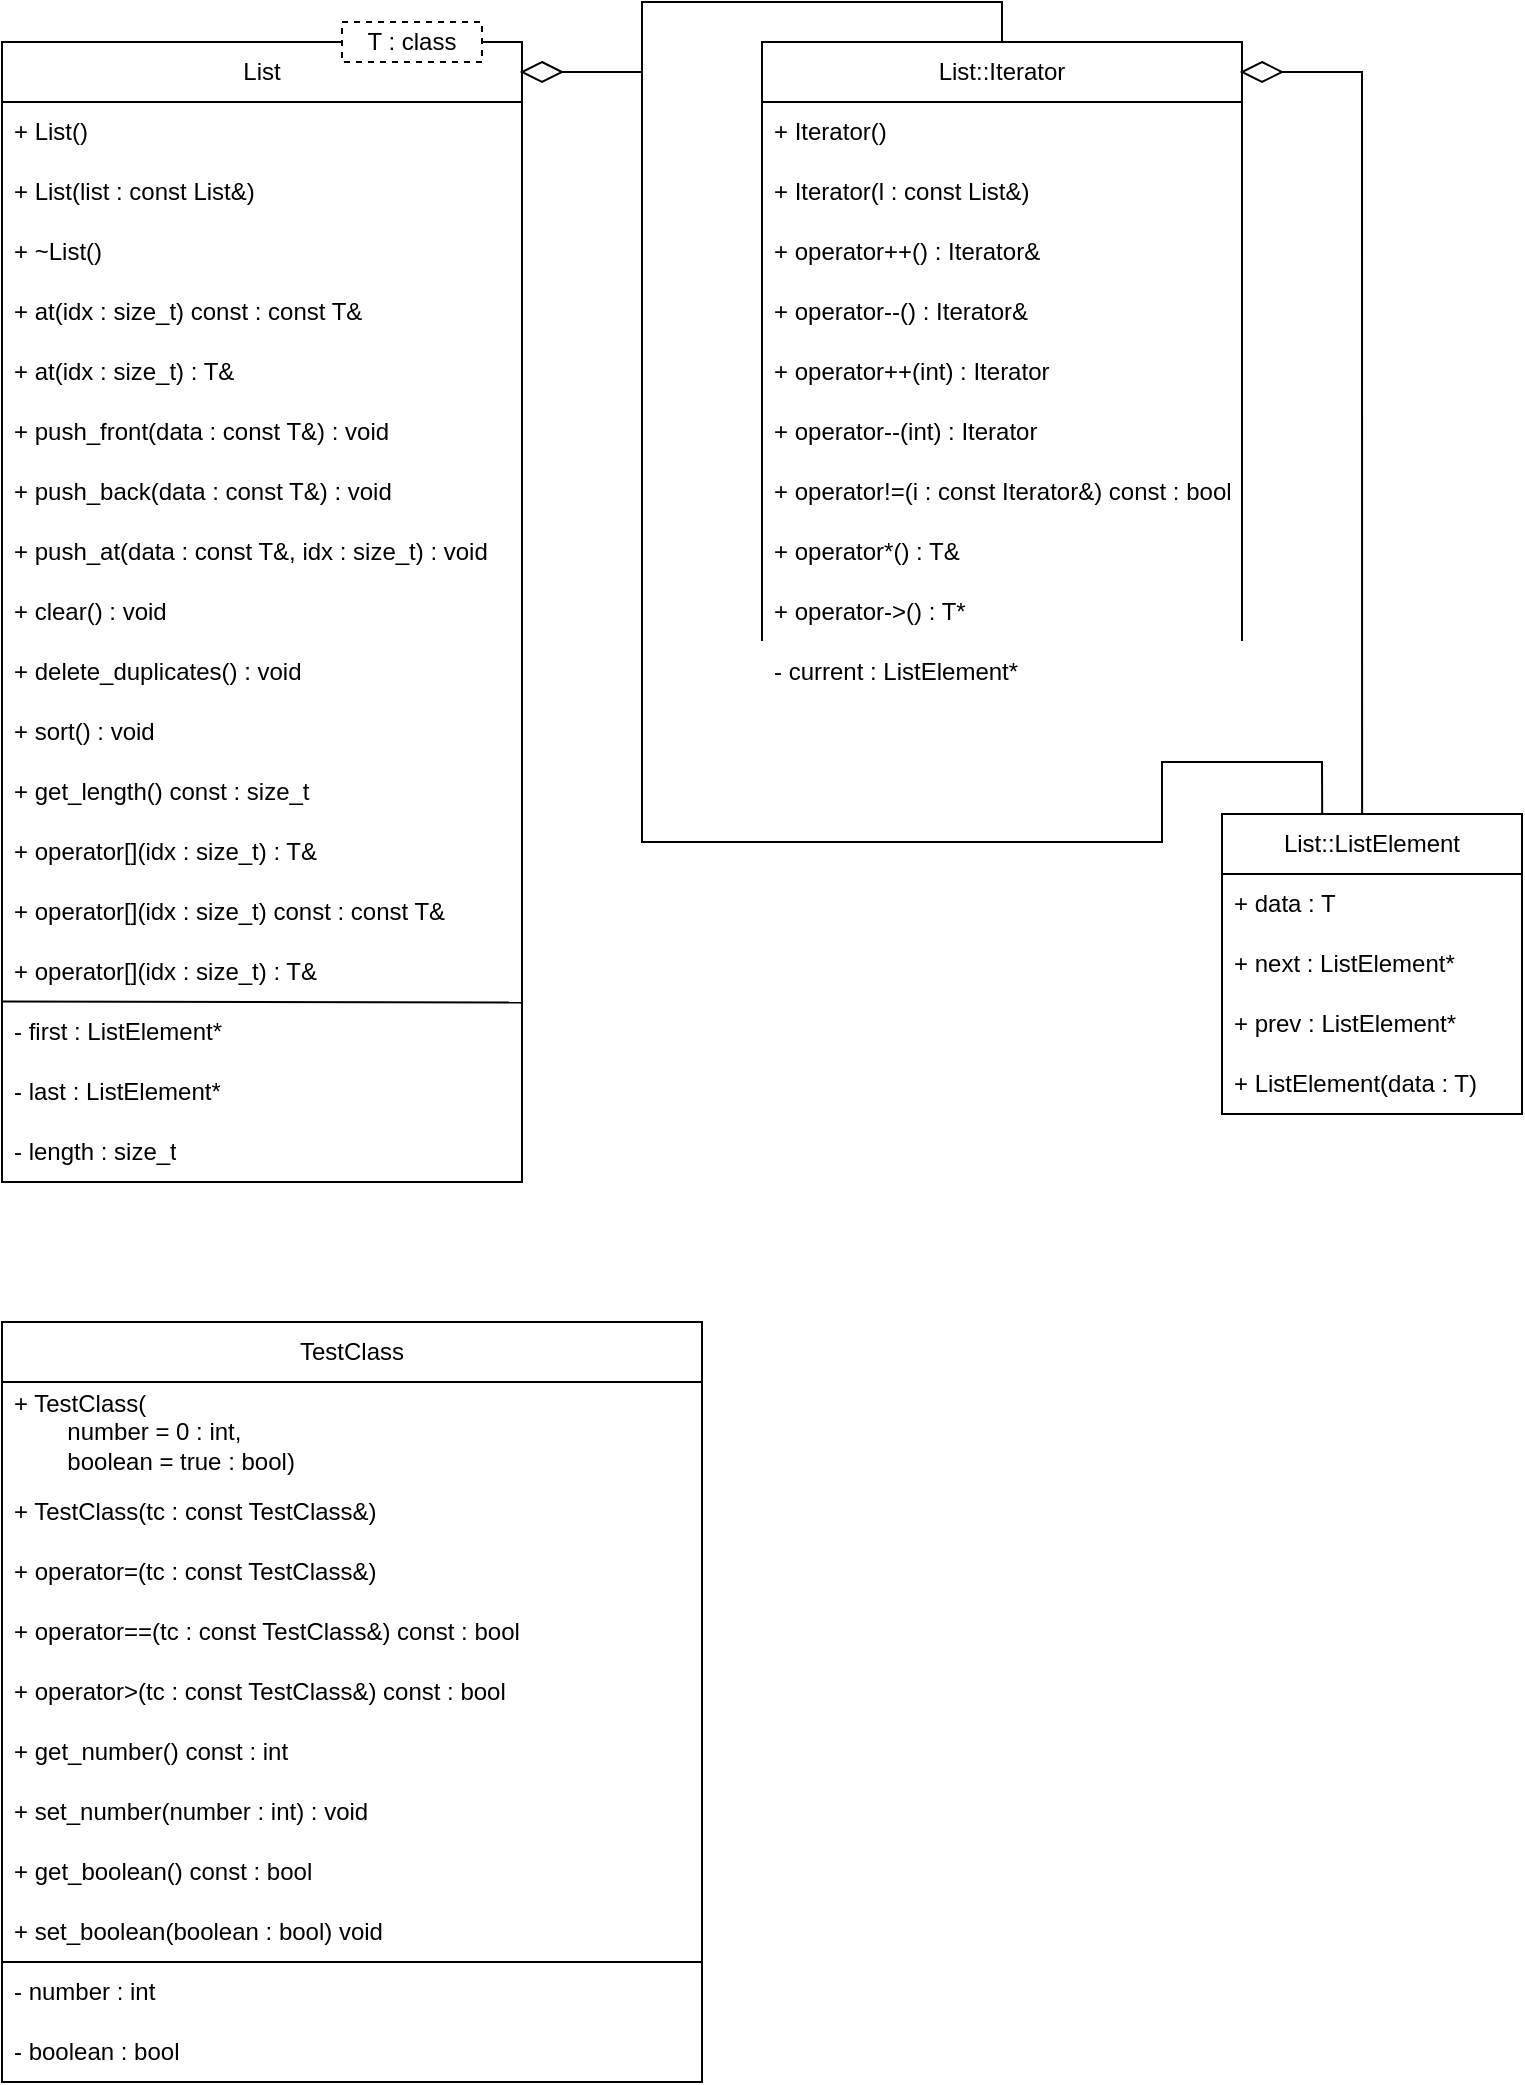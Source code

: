 <mxfile version="24.2.5" type="device">
  <diagram id="C5RBs43oDa-KdzZeNtuy" name="Page-1">
    <mxGraphModel dx="677" dy="1575" grid="1" gridSize="10" guides="1" tooltips="1" connect="1" arrows="1" fold="1" page="1" pageScale="1" pageWidth="827" pageHeight="1169" math="0" shadow="0">
      <root>
        <mxCell id="WIyWlLk6GJQsqaUBKTNV-0" />
        <mxCell id="WIyWlLk6GJQsqaUBKTNV-1" parent="WIyWlLk6GJQsqaUBKTNV-0" />
        <mxCell id="JZAef9PKzk7lq3wsr4PK-3" value="List" style="swimlane;fontStyle=0;childLayout=stackLayout;horizontal=1;startSize=30;horizontalStack=0;resizeParent=1;resizeParentMax=0;resizeLast=0;collapsible=1;marginBottom=0;whiteSpace=wrap;html=1;" parent="WIyWlLk6GJQsqaUBKTNV-1" vertex="1">
          <mxGeometry x="40" y="-1120" width="260" height="570" as="geometry">
            <mxRectangle x="40" y="-1120" width="60" height="30" as="alternateBounds" />
          </mxGeometry>
        </mxCell>
        <mxCell id="JZAef9PKzk7lq3wsr4PK-6" value="+ List()" style="text;strokeColor=none;fillColor=none;align=left;verticalAlign=middle;spacingLeft=4;spacingRight=4;overflow=hidden;points=[[0,0.5],[1,0.5]];portConstraint=eastwest;rotatable=0;whiteSpace=wrap;html=1;" parent="JZAef9PKzk7lq3wsr4PK-3" vertex="1">
          <mxGeometry y="30" width="260" height="30" as="geometry" />
        </mxCell>
        <mxCell id="JZAef9PKzk7lq3wsr4PK-7" value="+ List(list : const List&amp;amp;)" style="text;strokeColor=none;fillColor=none;align=left;verticalAlign=middle;spacingLeft=4;spacingRight=4;overflow=hidden;points=[[0,0.5],[1,0.5]];portConstraint=eastwest;rotatable=0;whiteSpace=wrap;html=1;" parent="JZAef9PKzk7lq3wsr4PK-3" vertex="1">
          <mxGeometry y="60" width="260" height="30" as="geometry" />
        </mxCell>
        <mxCell id="JZAef9PKzk7lq3wsr4PK-8" value="+ ~List()" style="text;strokeColor=none;fillColor=none;align=left;verticalAlign=middle;spacingLeft=4;spacingRight=4;overflow=hidden;points=[[0,0.5],[1,0.5]];portConstraint=eastwest;rotatable=0;whiteSpace=wrap;html=1;" parent="JZAef9PKzk7lq3wsr4PK-3" vertex="1">
          <mxGeometry y="90" width="260" height="30" as="geometry" />
        </mxCell>
        <mxCell id="JZAef9PKzk7lq3wsr4PK-10" value="+ at(idx : size_t) const : const T&amp;amp;" style="text;strokeColor=none;fillColor=none;align=left;verticalAlign=middle;spacingLeft=4;spacingRight=4;overflow=hidden;points=[[0,0.5],[1,0.5]];portConstraint=eastwest;rotatable=0;whiteSpace=wrap;html=1;" parent="JZAef9PKzk7lq3wsr4PK-3" vertex="1">
          <mxGeometry y="120" width="260" height="30" as="geometry" />
        </mxCell>
        <mxCell id="JZAef9PKzk7lq3wsr4PK-12" value="+ at(idx : size_t) : T&amp;amp;" style="text;strokeColor=none;fillColor=none;align=left;verticalAlign=middle;spacingLeft=4;spacingRight=4;overflow=hidden;points=[[0,0.5],[1,0.5]];portConstraint=eastwest;rotatable=0;whiteSpace=wrap;html=1;" parent="JZAef9PKzk7lq3wsr4PK-3" vertex="1">
          <mxGeometry y="150" width="260" height="30" as="geometry" />
        </mxCell>
        <mxCell id="JZAef9PKzk7lq3wsr4PK-13" value="+ push_front(data : const T&amp;amp;) : void" style="text;strokeColor=none;fillColor=none;align=left;verticalAlign=middle;spacingLeft=4;spacingRight=4;overflow=hidden;points=[[0,0.5],[1,0.5]];portConstraint=eastwest;rotatable=0;whiteSpace=wrap;html=1;" parent="JZAef9PKzk7lq3wsr4PK-3" vertex="1">
          <mxGeometry y="180" width="260" height="30" as="geometry" />
        </mxCell>
        <mxCell id="JZAef9PKzk7lq3wsr4PK-14" value="+ push_back(data : const T&amp;amp;) : void" style="text;strokeColor=none;fillColor=none;align=left;verticalAlign=middle;spacingLeft=4;spacingRight=4;overflow=hidden;points=[[0,0.5],[1,0.5]];portConstraint=eastwest;rotatable=0;whiteSpace=wrap;html=1;" parent="JZAef9PKzk7lq3wsr4PK-3" vertex="1">
          <mxGeometry y="210" width="260" height="30" as="geometry" />
        </mxCell>
        <mxCell id="JZAef9PKzk7lq3wsr4PK-15" value="+ push_at(data : const T&amp;amp;, idx : size_t) : void" style="text;strokeColor=none;fillColor=none;align=left;verticalAlign=middle;spacingLeft=4;spacingRight=4;overflow=hidden;points=[[0,0.5],[1,0.5]];portConstraint=eastwest;rotatable=0;whiteSpace=wrap;html=1;" parent="JZAef9PKzk7lq3wsr4PK-3" vertex="1">
          <mxGeometry y="240" width="260" height="30" as="geometry" />
        </mxCell>
        <mxCell id="JZAef9PKzk7lq3wsr4PK-17" value="+ clear() : void" style="text;strokeColor=none;fillColor=none;align=left;verticalAlign=middle;spacingLeft=4;spacingRight=4;overflow=hidden;points=[[0,0.5],[1,0.5]];portConstraint=eastwest;rotatable=0;whiteSpace=wrap;html=1;" parent="JZAef9PKzk7lq3wsr4PK-3" vertex="1">
          <mxGeometry y="270" width="260" height="30" as="geometry" />
        </mxCell>
        <mxCell id="JZAef9PKzk7lq3wsr4PK-18" value="+ delete_duplicates() : void" style="text;strokeColor=none;fillColor=none;align=left;verticalAlign=middle;spacingLeft=4;spacingRight=4;overflow=hidden;points=[[0,0.5],[1,0.5]];portConstraint=eastwest;rotatable=0;whiteSpace=wrap;html=1;" parent="JZAef9PKzk7lq3wsr4PK-3" vertex="1">
          <mxGeometry y="300" width="260" height="30" as="geometry" />
        </mxCell>
        <mxCell id="JZAef9PKzk7lq3wsr4PK-19" value="+ sort() : void" style="text;strokeColor=none;fillColor=none;align=left;verticalAlign=middle;spacingLeft=4;spacingRight=4;overflow=hidden;points=[[0,0.5],[1,0.5]];portConstraint=eastwest;rotatable=0;whiteSpace=wrap;html=1;" parent="JZAef9PKzk7lq3wsr4PK-3" vertex="1">
          <mxGeometry y="330" width="260" height="30" as="geometry" />
        </mxCell>
        <mxCell id="JZAef9PKzk7lq3wsr4PK-20" value="+ get_length() const : size_t" style="text;strokeColor=none;fillColor=none;align=left;verticalAlign=middle;spacingLeft=4;spacingRight=4;overflow=hidden;points=[[0,0.5],[1,0.5]];portConstraint=eastwest;rotatable=0;whiteSpace=wrap;html=1;" parent="JZAef9PKzk7lq3wsr4PK-3" vertex="1">
          <mxGeometry y="360" width="260" height="30" as="geometry" />
        </mxCell>
        <mxCell id="JZAef9PKzk7lq3wsr4PK-21" value="+ operator[](idx : size_t) : T&amp;amp;" style="text;strokeColor=none;fillColor=none;align=left;verticalAlign=middle;spacingLeft=4;spacingRight=4;overflow=hidden;points=[[0,0.5],[1,0.5]];portConstraint=eastwest;rotatable=0;whiteSpace=wrap;html=1;" parent="JZAef9PKzk7lq3wsr4PK-3" vertex="1">
          <mxGeometry y="390" width="260" height="30" as="geometry" />
        </mxCell>
        <mxCell id="JZAef9PKzk7lq3wsr4PK-22" value="+ operator[](idx : size_t) const : const T&amp;amp;" style="text;strokeColor=none;fillColor=none;align=left;verticalAlign=middle;spacingLeft=4;spacingRight=4;overflow=hidden;points=[[0,0.5],[1,0.5]];portConstraint=eastwest;rotatable=0;whiteSpace=wrap;html=1;" parent="JZAef9PKzk7lq3wsr4PK-3" vertex="1">
          <mxGeometry y="420" width="260" height="30" as="geometry" />
        </mxCell>
        <mxCell id="JZAef9PKzk7lq3wsr4PK-23" value="+ operator[](idx : size_t) : T&amp;amp;" style="text;strokeColor=none;fillColor=none;align=left;verticalAlign=middle;spacingLeft=4;spacingRight=4;overflow=hidden;points=[[0,0.5],[1,0.5]];portConstraint=eastwest;rotatable=0;whiteSpace=wrap;html=1;" parent="JZAef9PKzk7lq3wsr4PK-3" vertex="1">
          <mxGeometry y="450" width="260" height="30" as="geometry" />
        </mxCell>
        <mxCell id="JZAef9PKzk7lq3wsr4PK-30" value="" style="endArrow=none;html=1;rounded=0;exitX=0;exitY=-0.008;exitDx=0;exitDy=0;exitPerimeter=0;entryX=1.001;entryY=1.008;entryDx=0;entryDy=0;entryPerimeter=0;" parent="JZAef9PKzk7lq3wsr4PK-3" source="JZAef9PKzk7lq3wsr4PK-26" target="JZAef9PKzk7lq3wsr4PK-23" edge="1">
          <mxGeometry width="50" height="50" relative="1" as="geometry">
            <mxPoint x="2.132e-14" y="510.0" as="sourcePoint" />
            <mxPoint x="263.9" y="511.3" as="targetPoint" />
          </mxGeometry>
        </mxCell>
        <mxCell id="JZAef9PKzk7lq3wsr4PK-26" value="- first : ListElement*" style="text;strokeColor=none;fillColor=none;align=left;verticalAlign=middle;spacingLeft=4;spacingRight=4;overflow=hidden;points=[[0,0.5],[1,0.5]];portConstraint=eastwest;rotatable=0;whiteSpace=wrap;html=1;" parent="JZAef9PKzk7lq3wsr4PK-3" vertex="1">
          <mxGeometry y="480" width="260" height="30" as="geometry" />
        </mxCell>
        <mxCell id="JZAef9PKzk7lq3wsr4PK-28" value="- last : ListElement*" style="text;strokeColor=none;fillColor=none;align=left;verticalAlign=middle;spacingLeft=4;spacingRight=4;overflow=hidden;points=[[0,0.5],[1,0.5]];portConstraint=eastwest;rotatable=0;whiteSpace=wrap;html=1;" parent="JZAef9PKzk7lq3wsr4PK-3" vertex="1">
          <mxGeometry y="510" width="260" height="30" as="geometry" />
        </mxCell>
        <mxCell id="JZAef9PKzk7lq3wsr4PK-29" value="- length : size_t" style="text;strokeColor=none;fillColor=none;align=left;verticalAlign=middle;spacingLeft=4;spacingRight=4;overflow=hidden;points=[[0,0.5],[1,0.5]];portConstraint=eastwest;rotatable=0;whiteSpace=wrap;html=1;" parent="JZAef9PKzk7lq3wsr4PK-3" vertex="1">
          <mxGeometry y="540" width="260" height="30" as="geometry" />
        </mxCell>
        <mxCell id="JZAef9PKzk7lq3wsr4PK-31" value="List::ListElement" style="swimlane;fontStyle=0;childLayout=stackLayout;horizontal=1;startSize=30;horizontalStack=0;resizeParent=1;resizeParentMax=0;resizeLast=0;collapsible=1;marginBottom=0;whiteSpace=wrap;html=1;" parent="WIyWlLk6GJQsqaUBKTNV-1" vertex="1">
          <mxGeometry x="650" y="-734" width="150" height="150" as="geometry" />
        </mxCell>
        <mxCell id="JZAef9PKzk7lq3wsr4PK-32" value="+ data : T" style="text;strokeColor=none;fillColor=none;align=left;verticalAlign=middle;spacingLeft=4;spacingRight=4;overflow=hidden;points=[[0,0.5],[1,0.5]];portConstraint=eastwest;rotatable=0;whiteSpace=wrap;html=1;" parent="JZAef9PKzk7lq3wsr4PK-31" vertex="1">
          <mxGeometry y="30" width="150" height="30" as="geometry" />
        </mxCell>
        <mxCell id="JZAef9PKzk7lq3wsr4PK-33" value="+ next : ListElement*&lt;span style=&quot;white-space: pre;&quot;&gt;&#x9;&lt;/span&gt;" style="text;strokeColor=none;fillColor=none;align=left;verticalAlign=middle;spacingLeft=4;spacingRight=4;overflow=hidden;points=[[0,0.5],[1,0.5]];portConstraint=eastwest;rotatable=0;whiteSpace=wrap;html=1;" parent="JZAef9PKzk7lq3wsr4PK-31" vertex="1">
          <mxGeometry y="60" width="150" height="30" as="geometry" />
        </mxCell>
        <mxCell id="JZAef9PKzk7lq3wsr4PK-34" value="+ prev : ListElement*" style="text;strokeColor=none;fillColor=none;align=left;verticalAlign=middle;spacingLeft=4;spacingRight=4;overflow=hidden;points=[[0,0.5],[1,0.5]];portConstraint=eastwest;rotatable=0;whiteSpace=wrap;html=1;" parent="JZAef9PKzk7lq3wsr4PK-31" vertex="1">
          <mxGeometry y="90" width="150" height="30" as="geometry" />
        </mxCell>
        <mxCell id="JZAef9PKzk7lq3wsr4PK-36" value="+ ListElement(data : T)" style="text;strokeColor=none;fillColor=none;align=left;verticalAlign=middle;spacingLeft=4;spacingRight=4;overflow=hidden;points=[[0,0.5],[1,0.5]];portConstraint=eastwest;rotatable=0;whiteSpace=wrap;html=1;" parent="JZAef9PKzk7lq3wsr4PK-31" vertex="1">
          <mxGeometry y="120" width="150" height="30" as="geometry" />
        </mxCell>
        <mxCell id="JZAef9PKzk7lq3wsr4PK-39" value="List::Iterator" style="swimlane;fontStyle=0;childLayout=stackLayout;horizontal=1;startSize=30;horizontalStack=0;resizeParent=1;resizeParentMax=0;resizeLast=0;collapsible=1;marginBottom=0;whiteSpace=wrap;html=1;" parent="WIyWlLk6GJQsqaUBKTNV-1" vertex="1">
          <mxGeometry x="420" y="-1120" width="240" height="330" as="geometry" />
        </mxCell>
        <mxCell id="JZAef9PKzk7lq3wsr4PK-40" value="+ Iterator()" style="text;strokeColor=none;fillColor=none;align=left;verticalAlign=middle;spacingLeft=4;spacingRight=4;overflow=hidden;points=[[0,0.5],[1,0.5]];portConstraint=eastwest;rotatable=0;whiteSpace=wrap;html=1;" parent="JZAef9PKzk7lq3wsr4PK-39" vertex="1">
          <mxGeometry y="30" width="240" height="30" as="geometry" />
        </mxCell>
        <mxCell id="JZAef9PKzk7lq3wsr4PK-41" value="+ Iterator(l : const List&amp;amp;)" style="text;strokeColor=none;fillColor=none;align=left;verticalAlign=middle;spacingLeft=4;spacingRight=4;overflow=hidden;points=[[0,0.5],[1,0.5]];portConstraint=eastwest;rotatable=0;whiteSpace=wrap;html=1;" parent="JZAef9PKzk7lq3wsr4PK-39" vertex="1">
          <mxGeometry y="60" width="240" height="30" as="geometry" />
        </mxCell>
        <mxCell id="JZAef9PKzk7lq3wsr4PK-42" value="+ operator++() : Iterator&amp;amp;" style="text;strokeColor=none;fillColor=none;align=left;verticalAlign=middle;spacingLeft=4;spacingRight=4;overflow=hidden;points=[[0,0.5],[1,0.5]];portConstraint=eastwest;rotatable=0;whiteSpace=wrap;html=1;" parent="JZAef9PKzk7lq3wsr4PK-39" vertex="1">
          <mxGeometry y="90" width="240" height="30" as="geometry" />
        </mxCell>
        <mxCell id="JZAef9PKzk7lq3wsr4PK-45" value="+ operator--() : Iterator&amp;amp;" style="text;strokeColor=none;fillColor=none;align=left;verticalAlign=middle;spacingLeft=4;spacingRight=4;overflow=hidden;points=[[0,0.5],[1,0.5]];portConstraint=eastwest;rotatable=0;whiteSpace=wrap;html=1;" parent="JZAef9PKzk7lq3wsr4PK-39" vertex="1">
          <mxGeometry y="120" width="240" height="30" as="geometry" />
        </mxCell>
        <mxCell id="JZAef9PKzk7lq3wsr4PK-43" value="+ operator++(int) : Iterator" style="text;strokeColor=none;fillColor=none;align=left;verticalAlign=middle;spacingLeft=4;spacingRight=4;overflow=hidden;points=[[0,0.5],[1,0.5]];portConstraint=eastwest;rotatable=0;whiteSpace=wrap;html=1;" parent="JZAef9PKzk7lq3wsr4PK-39" vertex="1">
          <mxGeometry y="150" width="240" height="30" as="geometry" />
        </mxCell>
        <mxCell id="JZAef9PKzk7lq3wsr4PK-46" value="+ operator--(int) : Iterator" style="text;strokeColor=none;fillColor=none;align=left;verticalAlign=middle;spacingLeft=4;spacingRight=4;overflow=hidden;points=[[0,0.5],[1,0.5]];portConstraint=eastwest;rotatable=0;whiteSpace=wrap;html=1;" parent="JZAef9PKzk7lq3wsr4PK-39" vertex="1">
          <mxGeometry y="180" width="240" height="30" as="geometry" />
        </mxCell>
        <mxCell id="JZAef9PKzk7lq3wsr4PK-47" value="+ operator!=(i : const Iterator&amp;amp;) const : bool" style="text;strokeColor=none;fillColor=none;align=left;verticalAlign=middle;spacingLeft=4;spacingRight=4;overflow=hidden;points=[[0,0.5],[1,0.5]];portConstraint=eastwest;rotatable=0;whiteSpace=wrap;html=1;" parent="JZAef9PKzk7lq3wsr4PK-39" vertex="1">
          <mxGeometry y="210" width="240" height="30" as="geometry" />
        </mxCell>
        <mxCell id="JZAef9PKzk7lq3wsr4PK-48" value="+ operator*() : T&amp;amp;" style="text;strokeColor=none;fillColor=none;align=left;verticalAlign=middle;spacingLeft=4;spacingRight=4;overflow=hidden;points=[[0,0.5],[1,0.5]];portConstraint=eastwest;rotatable=0;whiteSpace=wrap;html=1;" parent="JZAef9PKzk7lq3wsr4PK-39" vertex="1">
          <mxGeometry y="240" width="240" height="30" as="geometry" />
        </mxCell>
        <mxCell id="JZAef9PKzk7lq3wsr4PK-49" value="+ operator-&amp;gt;() : T*" style="text;strokeColor=none;fillColor=none;align=left;verticalAlign=middle;spacingLeft=4;spacingRight=4;overflow=hidden;points=[[0,0.5],[1,0.5]];portConstraint=eastwest;rotatable=0;whiteSpace=wrap;html=1;" parent="JZAef9PKzk7lq3wsr4PK-39" vertex="1">
          <mxGeometry y="270" width="240" height="30" as="geometry" />
        </mxCell>
        <mxCell id="JZAef9PKzk7lq3wsr4PK-50" value="- current : ListElement*" style="text;strokeColor=white;fillColor=none;align=left;verticalAlign=middle;spacingLeft=4;spacingRight=4;overflow=hidden;points=[[0,0.5],[1,0.5]];portConstraint=eastwest;rotatable=0;whiteSpace=wrap;html=1;" parent="JZAef9PKzk7lq3wsr4PK-39" vertex="1">
          <mxGeometry y="300" width="240" height="30" as="geometry" />
        </mxCell>
        <mxCell id="JZAef9PKzk7lq3wsr4PK-66" value="" style="rhombus;whiteSpace=wrap;html=1;fill=true;fillColor=#ffffff;fillStyle=solid;" parent="WIyWlLk6GJQsqaUBKTNV-1" vertex="1">
          <mxGeometry x="300" y="-1110" width="20" height="10" as="geometry" />
        </mxCell>
        <mxCell id="JZAef9PKzk7lq3wsr4PK-67" value="" style="endArrow=none;html=1;rounded=0;exitX=1;exitY=0.5;exitDx=0;exitDy=0;entryX=0.5;entryY=0;entryDx=0;entryDy=0;" parent="WIyWlLk6GJQsqaUBKTNV-1" source="JZAef9PKzk7lq3wsr4PK-66" target="JZAef9PKzk7lq3wsr4PK-39" edge="1">
          <mxGeometry width="50" height="50" relative="1" as="geometry">
            <mxPoint x="420" y="-1150" as="sourcePoint" />
            <mxPoint x="470" y="-1200" as="targetPoint" />
            <Array as="points">
              <mxPoint x="360" y="-1105" />
              <mxPoint x="360" y="-1140" />
              <mxPoint x="540" y="-1140" />
            </Array>
          </mxGeometry>
        </mxCell>
        <mxCell id="JZAef9PKzk7lq3wsr4PK-69" value="" style="endArrow=none;html=1;rounded=0;exitX=0.334;exitY=-0.003;exitDx=0;exitDy=0;exitPerimeter=0;" parent="WIyWlLk6GJQsqaUBKTNV-1" source="JZAef9PKzk7lq3wsr4PK-31" edge="1">
          <mxGeometry width="50" height="50" relative="1" as="geometry">
            <mxPoint x="640" y="-720" as="sourcePoint" />
            <mxPoint x="360" y="-1110" as="targetPoint" />
            <Array as="points">
              <mxPoint x="700" y="-760" />
              <mxPoint x="620" y="-760" />
              <mxPoint x="620" y="-720" />
              <mxPoint x="360" y="-720" />
            </Array>
          </mxGeometry>
        </mxCell>
        <mxCell id="JZAef9PKzk7lq3wsr4PK-70" value="" style="rhombus;whiteSpace=wrap;html=1;fill=true;fillColor=#ffffff;fillStyle=solid;" parent="WIyWlLk6GJQsqaUBKTNV-1" vertex="1">
          <mxGeometry x="660" y="-1110" width="20" height="10" as="geometry" />
        </mxCell>
        <mxCell id="JZAef9PKzk7lq3wsr4PK-71" value="" style="endArrow=none;html=1;rounded=0;entryX=1;entryY=0.5;entryDx=0;entryDy=0;exitX=0.467;exitY=-0.001;exitDx=0;exitDy=0;exitPerimeter=0;" parent="WIyWlLk6GJQsqaUBKTNV-1" source="JZAef9PKzk7lq3wsr4PK-31" target="JZAef9PKzk7lq3wsr4PK-70" edge="1">
          <mxGeometry width="50" height="50" relative="1" as="geometry">
            <mxPoint x="640" y="-1020" as="sourcePoint" />
            <mxPoint x="690" y="-1070" as="targetPoint" />
            <Array as="points">
              <mxPoint x="720" y="-1105" />
            </Array>
          </mxGeometry>
        </mxCell>
        <mxCell id="JZAef9PKzk7lq3wsr4PK-72" value="T : class" style="rounded=0;whiteSpace=wrap;html=1;dashed=1;" parent="WIyWlLk6GJQsqaUBKTNV-1" vertex="1">
          <mxGeometry x="210" y="-1130" width="70" height="20" as="geometry" />
        </mxCell>
        <mxCell id="wA6CkFYy4BYR5VGPhH-i-0" value="TestClass" style="swimlane;fontStyle=0;childLayout=stackLayout;horizontal=1;startSize=30;horizontalStack=0;resizeParent=1;resizeParentMax=0;resizeLast=0;collapsible=1;marginBottom=0;whiteSpace=wrap;html=1;" vertex="1" parent="WIyWlLk6GJQsqaUBKTNV-1">
          <mxGeometry x="40" y="-480" width="350" height="380" as="geometry" />
        </mxCell>
        <mxCell id="wA6CkFYy4BYR5VGPhH-i-1" value="+ TestClass(&lt;div&gt;&lt;span style=&quot;white-space: pre;&quot;&gt;&#x9;&lt;/span&gt;number = 0 : int,&lt;/div&gt;&lt;div&gt;&lt;span style=&quot;white-space: pre;&quot;&gt;&#x9;&lt;/span&gt;boolean = true : bool&lt;span style=&quot;background-color: initial;&quot;&gt;)&lt;/span&gt;&lt;/div&gt;" style="text;strokeColor=none;fillColor=none;align=left;verticalAlign=middle;spacingLeft=4;spacingRight=4;overflow=hidden;points=[[0,0.5],[1,0.5]];portConstraint=eastwest;rotatable=0;whiteSpace=wrap;html=1;" vertex="1" parent="wA6CkFYy4BYR5VGPhH-i-0">
          <mxGeometry y="30" width="350" height="50" as="geometry" />
        </mxCell>
        <mxCell id="wA6CkFYy4BYR5VGPhH-i-2" value="+ TestClass(tc : const TestClass&amp;amp;)" style="text;strokeColor=none;fillColor=none;align=left;verticalAlign=middle;spacingLeft=4;spacingRight=4;overflow=hidden;points=[[0,0.5],[1,0.5]];portConstraint=eastwest;rotatable=0;whiteSpace=wrap;html=1;" vertex="1" parent="wA6CkFYy4BYR5VGPhH-i-0">
          <mxGeometry y="80" width="350" height="30" as="geometry" />
        </mxCell>
        <mxCell id="wA6CkFYy4BYR5VGPhH-i-3" value="+ operator=(tc : const TestClass&amp;amp;)" style="text;strokeColor=none;fillColor=none;align=left;verticalAlign=middle;spacingLeft=4;spacingRight=4;overflow=hidden;points=[[0,0.5],[1,0.5]];portConstraint=eastwest;rotatable=0;whiteSpace=wrap;html=1;" vertex="1" parent="wA6CkFYy4BYR5VGPhH-i-0">
          <mxGeometry y="110" width="350" height="30" as="geometry" />
        </mxCell>
        <mxCell id="wA6CkFYy4BYR5VGPhH-i-4" value="+ operator==(tc : const TestClass&amp;amp;) const : bool" style="text;strokeColor=none;fillColor=none;align=left;verticalAlign=middle;spacingLeft=4;spacingRight=4;overflow=hidden;points=[[0,0.5],[1,0.5]];portConstraint=eastwest;rotatable=0;whiteSpace=wrap;html=1;" vertex="1" parent="wA6CkFYy4BYR5VGPhH-i-0">
          <mxGeometry y="140" width="350" height="30" as="geometry" />
        </mxCell>
        <mxCell id="wA6CkFYy4BYR5VGPhH-i-5" value="+ operator&amp;gt;(tc : const TestClass&amp;amp;) const : bool" style="text;strokeColor=none;fillColor=none;align=left;verticalAlign=middle;spacingLeft=4;spacingRight=4;overflow=hidden;points=[[0,0.5],[1,0.5]];portConstraint=eastwest;rotatable=0;whiteSpace=wrap;html=1;" vertex="1" parent="wA6CkFYy4BYR5VGPhH-i-0">
          <mxGeometry y="170" width="350" height="30" as="geometry" />
        </mxCell>
        <mxCell id="wA6CkFYy4BYR5VGPhH-i-6" value="+ get_number() const : int" style="text;strokeColor=none;fillColor=none;align=left;verticalAlign=middle;spacingLeft=4;spacingRight=4;overflow=hidden;points=[[0,0.5],[1,0.5]];portConstraint=eastwest;rotatable=0;whiteSpace=wrap;html=1;" vertex="1" parent="wA6CkFYy4BYR5VGPhH-i-0">
          <mxGeometry y="200" width="350" height="30" as="geometry" />
        </mxCell>
        <mxCell id="wA6CkFYy4BYR5VGPhH-i-9" value="+ set_number(number : int) : void" style="text;strokeColor=none;fillColor=none;align=left;verticalAlign=middle;spacingLeft=4;spacingRight=4;overflow=hidden;points=[[0,0.5],[1,0.5]];portConstraint=eastwest;rotatable=0;whiteSpace=wrap;html=1;" vertex="1" parent="wA6CkFYy4BYR5VGPhH-i-0">
          <mxGeometry y="230" width="350" height="30" as="geometry" />
        </mxCell>
        <mxCell id="wA6CkFYy4BYR5VGPhH-i-7" value="+ get_boolean() const : bool" style="text;strokeColor=none;fillColor=none;align=left;verticalAlign=middle;spacingLeft=4;spacingRight=4;overflow=hidden;points=[[0,0.5],[1,0.5]];portConstraint=eastwest;rotatable=0;whiteSpace=wrap;html=1;" vertex="1" parent="wA6CkFYy4BYR5VGPhH-i-0">
          <mxGeometry y="260" width="350" height="30" as="geometry" />
        </mxCell>
        <mxCell id="wA6CkFYy4BYR5VGPhH-i-8" value="+ set_boolean(boolean : bool) void" style="text;strokeColor=none;fillColor=none;align=left;verticalAlign=middle;spacingLeft=4;spacingRight=4;overflow=hidden;points=[[0,0.5],[1,0.5]];portConstraint=eastwest;rotatable=0;whiteSpace=wrap;html=1;" vertex="1" parent="wA6CkFYy4BYR5VGPhH-i-0">
          <mxGeometry y="290" width="350" height="30" as="geometry" />
        </mxCell>
        <mxCell id="wA6CkFYy4BYR5VGPhH-i-10" value="- number : int" style="text;strokeColor=none;fillColor=none;align=left;verticalAlign=middle;spacingLeft=4;spacingRight=4;overflow=hidden;points=[[0,0.5],[1,0.5]];portConstraint=eastwest;rotatable=0;whiteSpace=wrap;html=1;" vertex="1" parent="wA6CkFYy4BYR5VGPhH-i-0">
          <mxGeometry y="320" width="350" height="30" as="geometry" />
        </mxCell>
        <mxCell id="wA6CkFYy4BYR5VGPhH-i-11" value="- boolean : bool" style="text;strokeColor=none;fillColor=none;align=left;verticalAlign=middle;spacingLeft=4;spacingRight=4;overflow=hidden;points=[[0,0.5],[1,0.5]];portConstraint=eastwest;rotatable=0;whiteSpace=wrap;html=1;" vertex="1" parent="wA6CkFYy4BYR5VGPhH-i-0">
          <mxGeometry y="350" width="350" height="30" as="geometry" />
        </mxCell>
        <mxCell id="wA6CkFYy4BYR5VGPhH-i-12" value="" style="endArrow=none;html=1;rounded=0;exitX=0;exitY=-0.001;exitDx=0;exitDy=0;exitPerimeter=0;entryX=1.001;entryY=0.002;entryDx=0;entryDy=0;entryPerimeter=0;" edge="1" parent="wA6CkFYy4BYR5VGPhH-i-0" source="wA6CkFYy4BYR5VGPhH-i-10" target="wA6CkFYy4BYR5VGPhH-i-10">
          <mxGeometry width="50" height="50" relative="1" as="geometry">
            <mxPoint x="200" y="330" as="sourcePoint" />
            <mxPoint x="250" y="280" as="targetPoint" />
          </mxGeometry>
        </mxCell>
      </root>
    </mxGraphModel>
  </diagram>
</mxfile>
